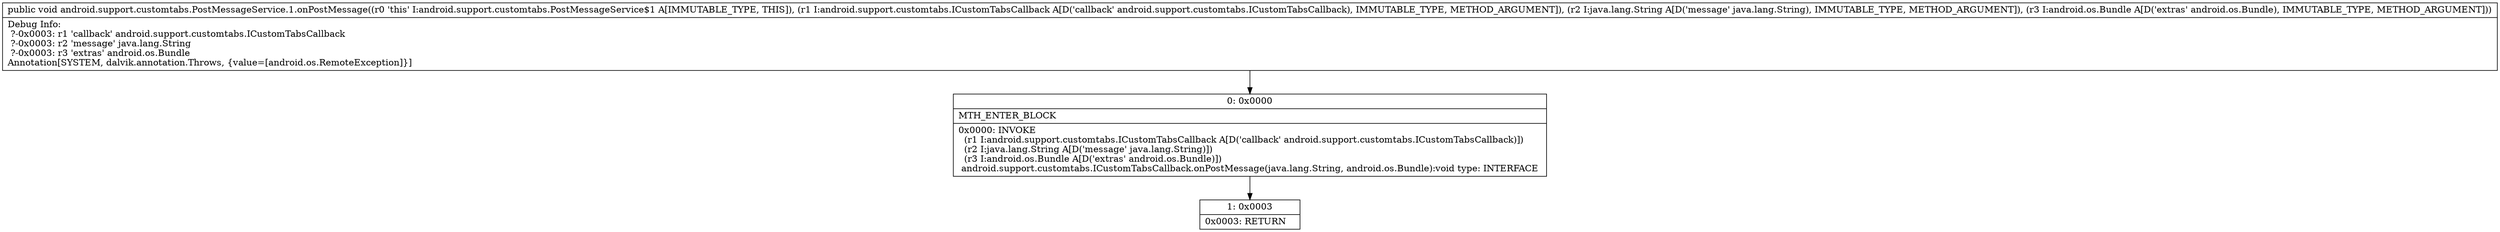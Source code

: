 digraph "CFG forandroid.support.customtabs.PostMessageService.1.onPostMessage(Landroid\/support\/customtabs\/ICustomTabsCallback;Ljava\/lang\/String;Landroid\/os\/Bundle;)V" {
Node_0 [shape=record,label="{0\:\ 0x0000|MTH_ENTER_BLOCK\l|0x0000: INVOKE  \l  (r1 I:android.support.customtabs.ICustomTabsCallback A[D('callback' android.support.customtabs.ICustomTabsCallback)])\l  (r2 I:java.lang.String A[D('message' java.lang.String)])\l  (r3 I:android.os.Bundle A[D('extras' android.os.Bundle)])\l android.support.customtabs.ICustomTabsCallback.onPostMessage(java.lang.String, android.os.Bundle):void type: INTERFACE \l}"];
Node_1 [shape=record,label="{1\:\ 0x0003|0x0003: RETURN   \l}"];
MethodNode[shape=record,label="{public void android.support.customtabs.PostMessageService.1.onPostMessage((r0 'this' I:android.support.customtabs.PostMessageService$1 A[IMMUTABLE_TYPE, THIS]), (r1 I:android.support.customtabs.ICustomTabsCallback A[D('callback' android.support.customtabs.ICustomTabsCallback), IMMUTABLE_TYPE, METHOD_ARGUMENT]), (r2 I:java.lang.String A[D('message' java.lang.String), IMMUTABLE_TYPE, METHOD_ARGUMENT]), (r3 I:android.os.Bundle A[D('extras' android.os.Bundle), IMMUTABLE_TYPE, METHOD_ARGUMENT]))  | Debug Info:\l  ?\-0x0003: r1 'callback' android.support.customtabs.ICustomTabsCallback\l  ?\-0x0003: r2 'message' java.lang.String\l  ?\-0x0003: r3 'extras' android.os.Bundle\lAnnotation[SYSTEM, dalvik.annotation.Throws, \{value=[android.os.RemoteException]\}]\l}"];
MethodNode -> Node_0;
Node_0 -> Node_1;
}

